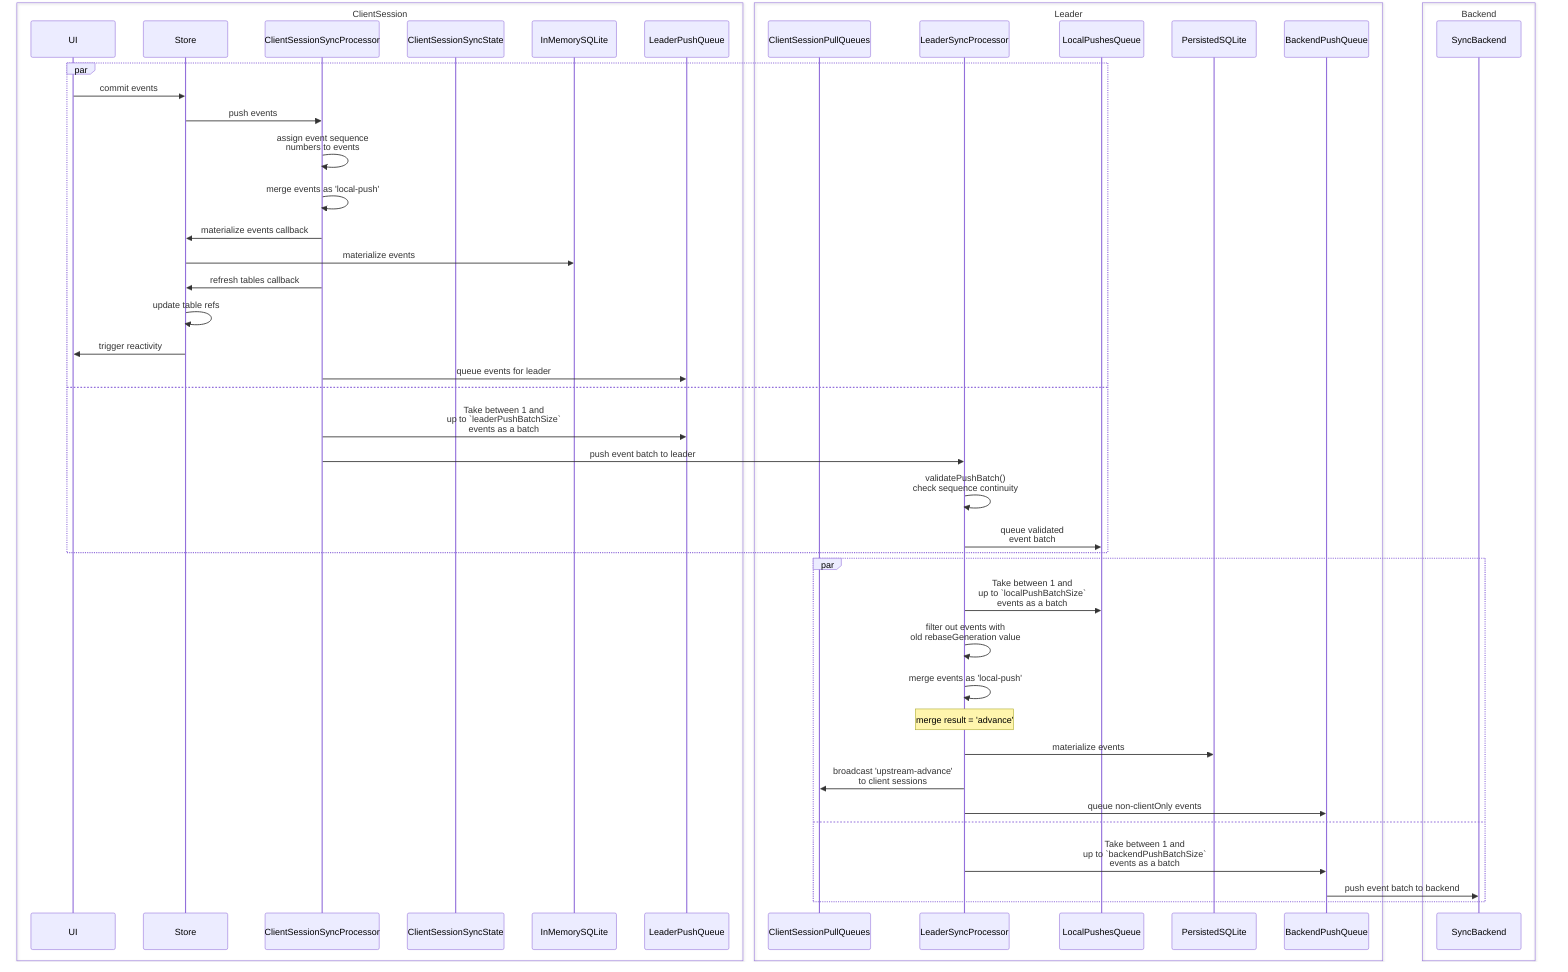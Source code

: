 sequenceDiagram
    box ClientSession
        participant UI
        participant Store
        participant CSSP as ClientSessionSyncProcessor
        participant ClientSessionSyncState
        participant InMemorySQLite
        participant LeaderPushQueue
    end
    box Leader
        participant ClientSessionPullQueues
        participant LSP as LeaderSyncProcessor
        participant LocalPushesQueue
        participant PersistedSQLite
        participant BackendPushQueue
    end
    box Backend
        participant SyncBackend
    end

        par
            UI->>Store: commit events
            Store->>CSSP: push events
            CSSP->>CSSP: assign event sequence<br>numbers to events
            CSSP->>CSSP: merge events as 'local-push'
            CSSP->>Store: materialize events callback
            Store->>InMemorySQLite: materialize events
            CSSP->>Store: refresh tables callback
            Store->>Store: update table refs
            Store->>UI: trigger reactivity
            CSSP->>LeaderPushQueue: queue events for leader
        and
            CSSP->>LeaderPushQueue: Take between 1 and <br/>up to `leaderPushBatchSize`<br/>events as a batch
            CSSP->>LSP: push event batch to leader


            LSP->>LSP: validatePushBatch()<br/>check sequence continuity
            LSP->>LocalPushesQueue: queue validated<br>event batch
        end

        par
            LSP->>LocalPushesQueue: Take between 1 and <br/>up to `localPushBatchSize`<br/>events as a batch
            LSP->>LSP: filter out events with<br>old rebaseGeneration value
            LSP->>LSP: merge events as 'local-push'
            Note over LSP: merge result = 'advance'
            LSP->>PersistedSQLite: materialize events
            LSP->>ClientSessionPullQueues: broadcast 'upstream-advance'<br/>to client sessions
            LSP->>BackendPushQueue: queue non-clientOnly events
        and
            LSP->> BackendPushQueue: Take between 1 and <br/>up to `backendPushBatchSize`<br/>events as a batch
            BackendPushQueue->>SyncBackend: push event batch to backend
    end